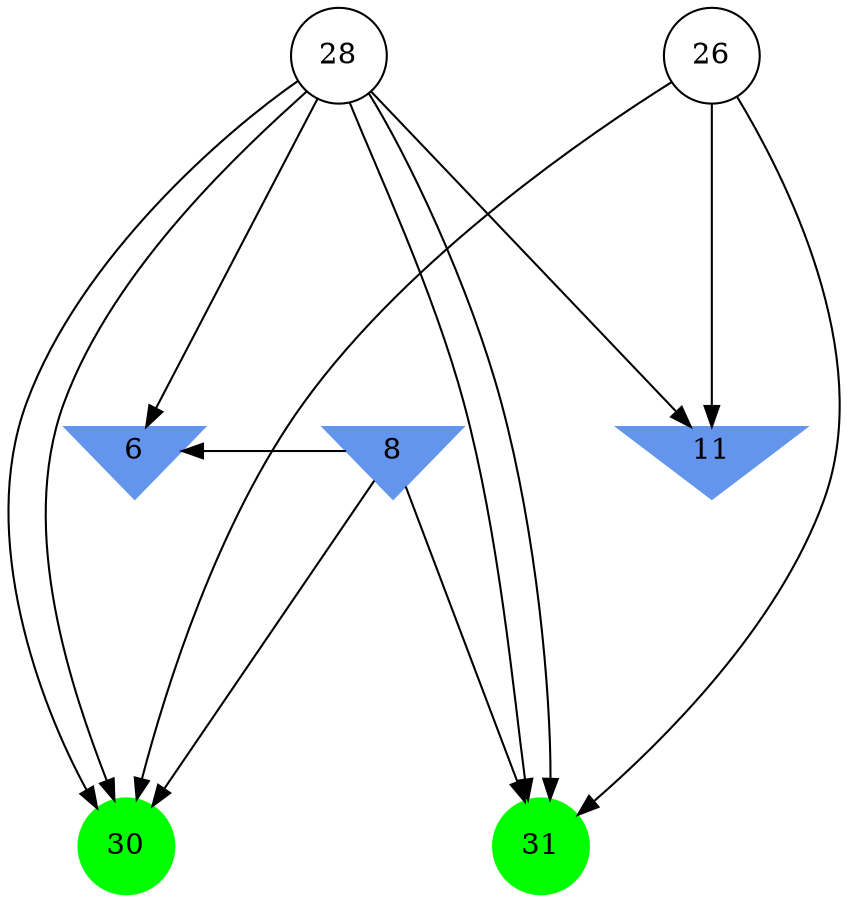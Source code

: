 digraph brain {
	ranksep=2.0;
	6 [shape=invtriangle,style=filled,color=cornflowerblue];
	8 [shape=invtriangle,style=filled,color=cornflowerblue];
	11 [shape=invtriangle,style=filled,color=cornflowerblue];
	26 [shape=circle,color=black];
	28 [shape=circle,color=black];
	30 [shape=circle,style=filled,color=green];
	31 [shape=circle,style=filled,color=green];
	8	->	6;
	8	->	30;
	8	->	31;
	28	->	6;
	28	->	30;
	28	->	31;
	26	->	11;
	26	->	30;
	26	->	31;
	28	->	11;
	28	->	30;
	28	->	31;
	{ rank=same; 6; 8; 11; }
	{ rank=same; 26; 28; }
	{ rank=same; 30; 31; }
}
